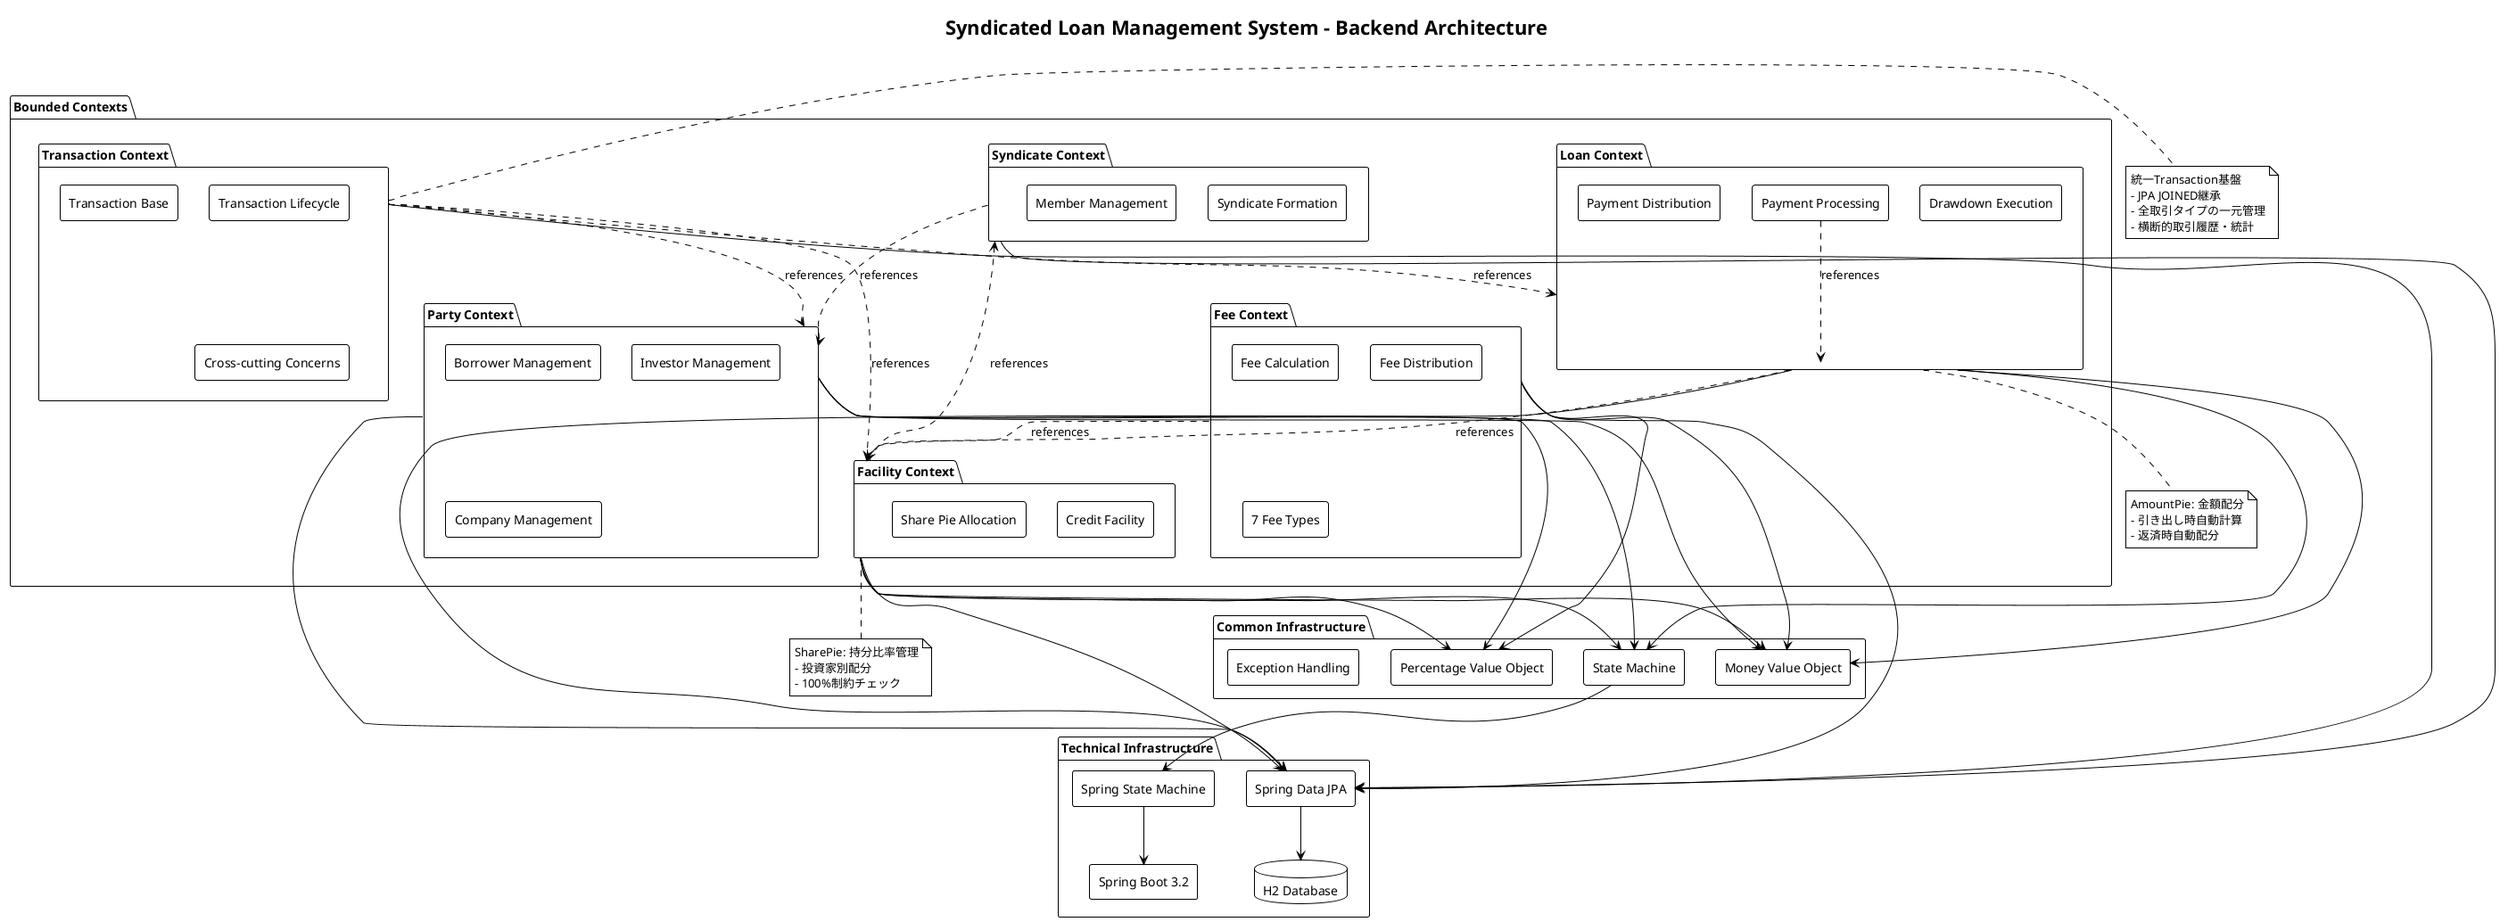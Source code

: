 @startuml Backend Architecture Overview
!theme plain
skinparam backgroundColor white
skinparam componentStyle rectangle

title Syndicated Loan Management System - Backend Architecture

package "Bounded Contexts" {
    
    package "Party Context" as party {
        component [Borrower Management] as borrower
        component [Investor Management] as investor
        component [Company Management] as company
    }
    
    package "Syndicate Context" as syndicate {
        component [Syndicate Formation] as syn_form
        component [Member Management] as syn_member
    }
    
    package "Facility Context" as facility {
        component [Credit Facility] as facility_mgmt
        component [Share Pie Allocation] as share_pie
    }
    
    package "Loan Context" as loan {
        component [Drawdown Execution] as drawdown
        component [Payment Processing] as payment
        component [Payment Distribution] as pay_dist
    }
    
    package "Fee Context" as fee {
        component [Fee Calculation] as fee_calc
        component [Fee Distribution] as fee_dist
        component [7 Fee Types] as fee_types
    }
    
    package "Transaction Context" as transaction {
        component [Transaction Base] as tx_base
        component [Transaction Lifecycle] as tx_lifecycle
        component [Cross-cutting Concerns] as tx_cross
    }
}

package "Common Infrastructure" {
    component [Money Value Object] as money
    component [Percentage Value Object] as percentage
    component [State Machine] as state_machine
    component [Exception Handling] as exception
}

package "Technical Infrastructure" {
    database "H2 Database" as db
    component [Spring Boot 3.2] as spring
    component [Spring Data JPA] as jpa
    component [Spring State Machine] as ssm
}

' Context dependencies (Application Service layer)
syndicate ..> party : "references"
facility ..> syndicate : "references"
loan ..> facility : "references"
payment ..> loan : "references"
fee ..> facility : "references"
transaction ..> party : "references"
transaction ..> facility : "references"
transaction ..> loan : "references"

' Common dependencies
party --> money
party --> percentage
facility --> money
facility --> percentage
loan --> money
fee --> money
fee --> percentage

' State management
facility --> state_machine
loan --> state_machine
party --> state_machine

' Infrastructure dependencies
party --> jpa
syndicate --> jpa
facility --> jpa
loan --> jpa
fee --> jpa
transaction --> jpa

jpa --> db
state_machine --> ssm
ssm --> spring

note right of transaction
  統一Transaction基盤
  - JPA JOINED継承
  - 全取引タイプの一元管理
  - 横断的取引履歴・統計
end note

note bottom of facility
  SharePie: 持分比率管理
  - 投資家別配分
  - 100%制約チェック
end note

note bottom of loan
  AmountPie: 金額配分
  - 引き出し時自動計算
  - 返済時自動配分
end note

@enduml